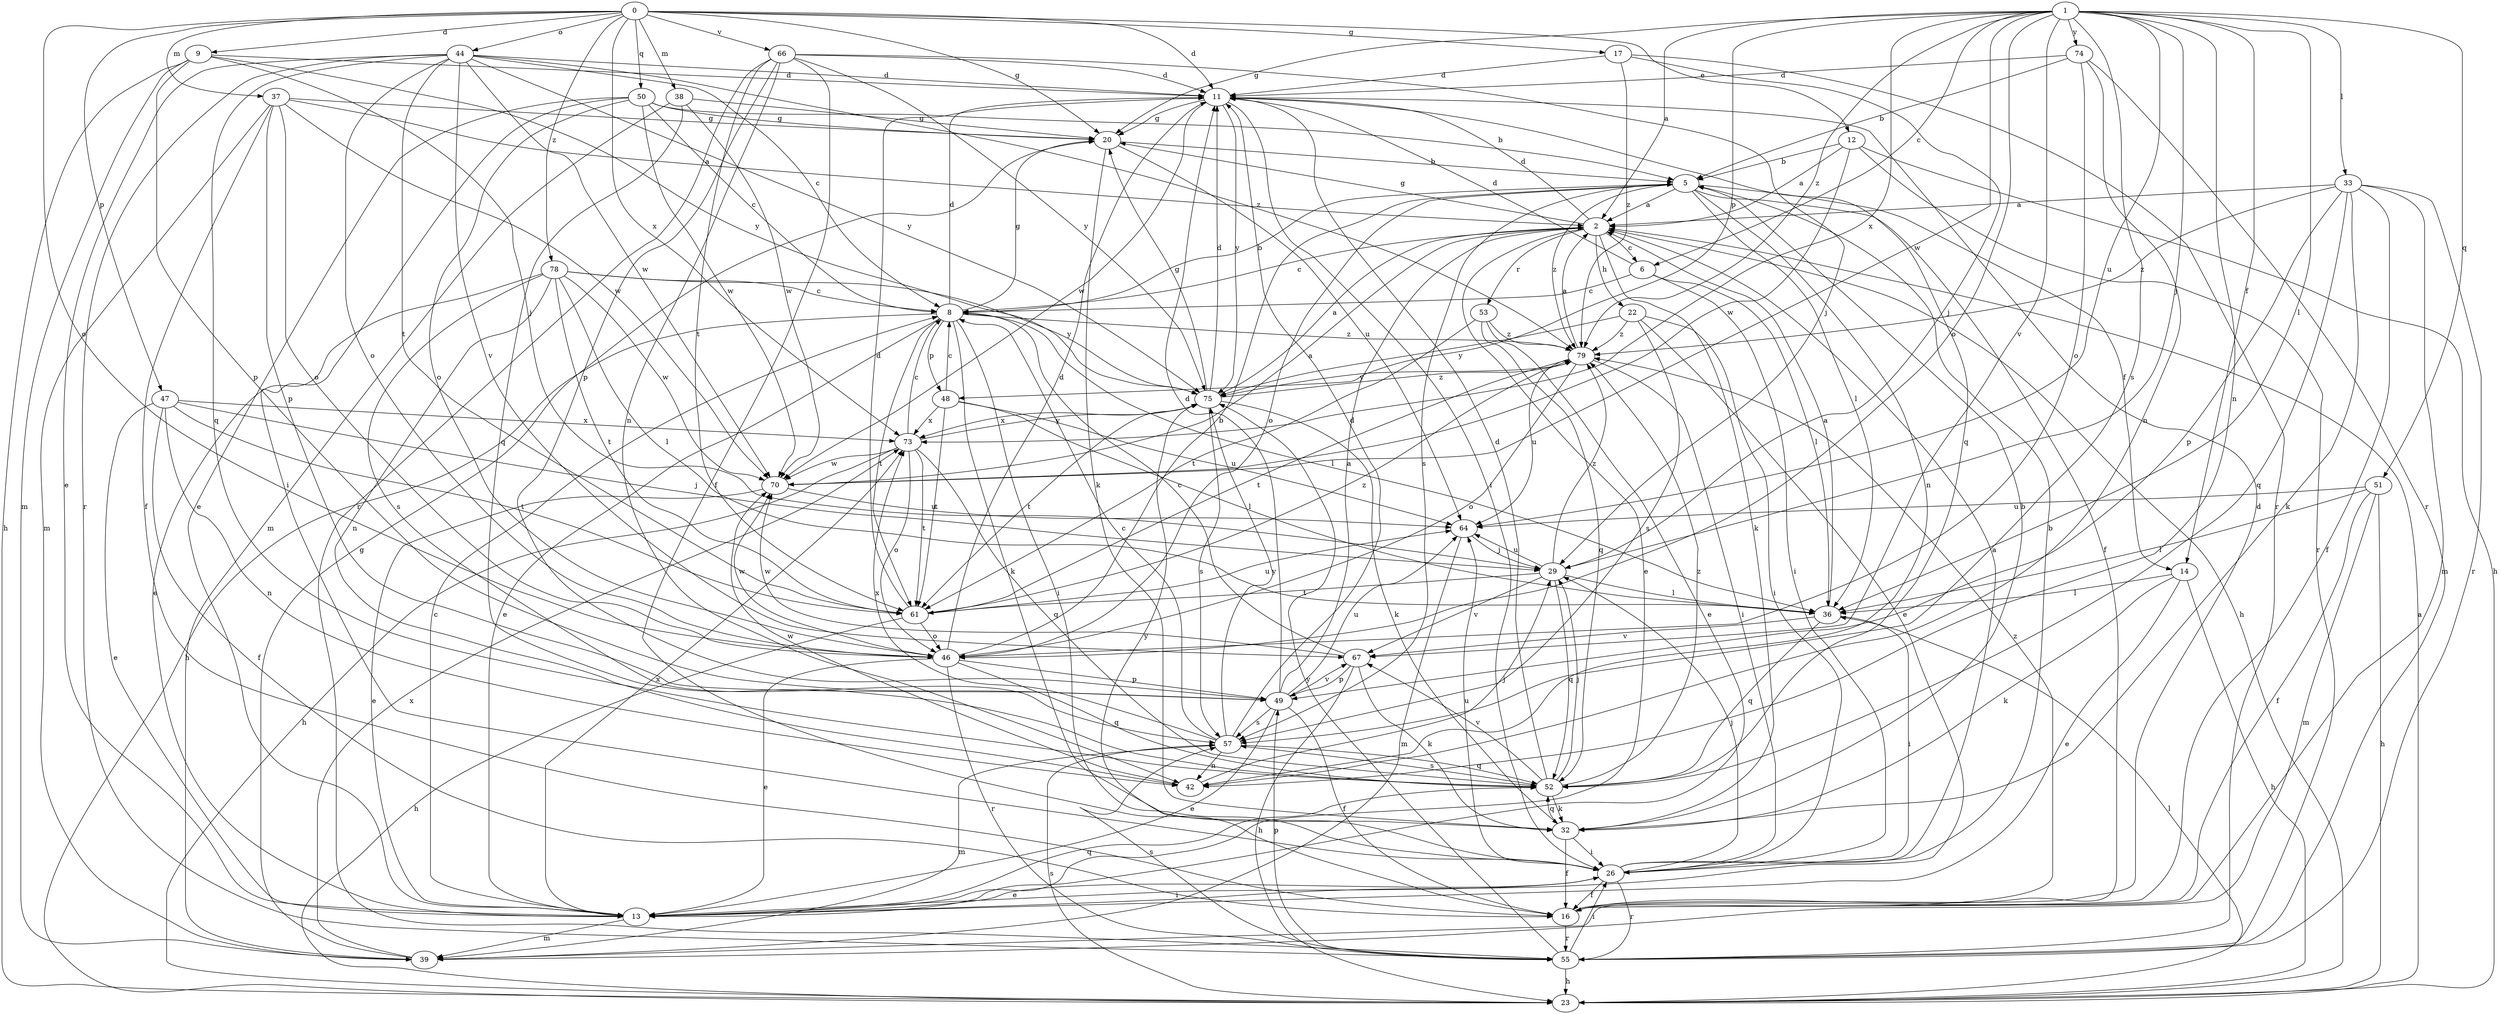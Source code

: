 strict digraph  {
0;
1;
2;
5;
6;
8;
9;
11;
12;
13;
14;
16;
17;
20;
22;
23;
26;
29;
32;
33;
36;
37;
38;
39;
42;
44;
46;
47;
48;
49;
50;
51;
52;
53;
55;
57;
61;
64;
66;
67;
70;
73;
74;
75;
78;
79;
0 -> 9  [label=d];
0 -> 11  [label=d];
0 -> 12  [label=e];
0 -> 17  [label=g];
0 -> 20  [label=g];
0 -> 37  [label=m];
0 -> 38  [label=m];
0 -> 44  [label=o];
0 -> 46  [label=o];
0 -> 47  [label=p];
0 -> 50  [label=q];
0 -> 66  [label=v];
0 -> 73  [label=x];
0 -> 78  [label=z];
1 -> 2  [label=a];
1 -> 6  [label=c];
1 -> 14  [label=f];
1 -> 20  [label=g];
1 -> 29  [label=j];
1 -> 33  [label=l];
1 -> 36  [label=l];
1 -> 42  [label=n];
1 -> 46  [label=o];
1 -> 48  [label=p];
1 -> 51  [label=q];
1 -> 57  [label=s];
1 -> 64  [label=u];
1 -> 67  [label=v];
1 -> 70  [label=w];
1 -> 73  [label=x];
1 -> 74  [label=y];
1 -> 79  [label=z];
2 -> 6  [label=c];
2 -> 8  [label=c];
2 -> 11  [label=d];
2 -> 13  [label=e];
2 -> 20  [label=g];
2 -> 22  [label=h];
2 -> 23  [label=h];
2 -> 32  [label=k];
2 -> 53  [label=r];
5 -> 2  [label=a];
5 -> 14  [label=f];
5 -> 16  [label=f];
5 -> 36  [label=l];
5 -> 42  [label=n];
5 -> 46  [label=o];
5 -> 57  [label=s];
5 -> 79  [label=z];
6 -> 8  [label=c];
6 -> 11  [label=d];
6 -> 26  [label=i];
6 -> 36  [label=l];
8 -> 5  [label=b];
8 -> 11  [label=d];
8 -> 13  [label=e];
8 -> 20  [label=g];
8 -> 23  [label=h];
8 -> 26  [label=i];
8 -> 32  [label=k];
8 -> 36  [label=l];
8 -> 48  [label=p];
8 -> 61  [label=t];
8 -> 79  [label=z];
9 -> 11  [label=d];
9 -> 23  [label=h];
9 -> 29  [label=j];
9 -> 39  [label=m];
9 -> 49  [label=p];
9 -> 75  [label=y];
11 -> 20  [label=g];
11 -> 26  [label=i];
11 -> 52  [label=q];
11 -> 70  [label=w];
11 -> 75  [label=y];
12 -> 2  [label=a];
12 -> 5  [label=b];
12 -> 23  [label=h];
12 -> 55  [label=r];
12 -> 70  [label=w];
13 -> 8  [label=c];
13 -> 26  [label=i];
13 -> 39  [label=m];
13 -> 52  [label=q];
13 -> 73  [label=x];
14 -> 13  [label=e];
14 -> 23  [label=h];
14 -> 32  [label=k];
14 -> 36  [label=l];
16 -> 11  [label=d];
16 -> 55  [label=r];
16 -> 79  [label=z];
17 -> 11  [label=d];
17 -> 29  [label=j];
17 -> 55  [label=r];
17 -> 79  [label=z];
20 -> 5  [label=b];
20 -> 32  [label=k];
20 -> 64  [label=u];
22 -> 13  [label=e];
22 -> 26  [label=i];
22 -> 57  [label=s];
22 -> 75  [label=y];
22 -> 79  [label=z];
23 -> 2  [label=a];
23 -> 36  [label=l];
23 -> 57  [label=s];
26 -> 2  [label=a];
26 -> 5  [label=b];
26 -> 13  [label=e];
26 -> 16  [label=f];
26 -> 29  [label=j];
26 -> 55  [label=r];
26 -> 64  [label=u];
26 -> 75  [label=y];
29 -> 36  [label=l];
29 -> 52  [label=q];
29 -> 61  [label=t];
29 -> 64  [label=u];
29 -> 67  [label=v];
29 -> 79  [label=z];
32 -> 5  [label=b];
32 -> 16  [label=f];
32 -> 26  [label=i];
32 -> 52  [label=q];
33 -> 2  [label=a];
33 -> 16  [label=f];
33 -> 32  [label=k];
33 -> 39  [label=m];
33 -> 49  [label=p];
33 -> 52  [label=q];
33 -> 55  [label=r];
33 -> 79  [label=z];
36 -> 2  [label=a];
36 -> 26  [label=i];
36 -> 52  [label=q];
36 -> 67  [label=v];
37 -> 2  [label=a];
37 -> 16  [label=f];
37 -> 20  [label=g];
37 -> 39  [label=m];
37 -> 46  [label=o];
37 -> 49  [label=p];
37 -> 70  [label=w];
38 -> 20  [label=g];
38 -> 39  [label=m];
38 -> 52  [label=q];
38 -> 70  [label=w];
39 -> 20  [label=g];
39 -> 73  [label=x];
42 -> 29  [label=j];
42 -> 70  [label=w];
44 -> 8  [label=c];
44 -> 11  [label=d];
44 -> 13  [label=e];
44 -> 46  [label=o];
44 -> 52  [label=q];
44 -> 55  [label=r];
44 -> 61  [label=t];
44 -> 67  [label=v];
44 -> 70  [label=w];
44 -> 75  [label=y];
44 -> 79  [label=z];
46 -> 5  [label=b];
46 -> 11  [label=d];
46 -> 13  [label=e];
46 -> 49  [label=p];
46 -> 52  [label=q];
46 -> 55  [label=r];
46 -> 70  [label=w];
47 -> 13  [label=e];
47 -> 16  [label=f];
47 -> 29  [label=j];
47 -> 42  [label=n];
47 -> 61  [label=t];
47 -> 73  [label=x];
48 -> 8  [label=c];
48 -> 36  [label=l];
48 -> 61  [label=t];
48 -> 64  [label=u];
48 -> 73  [label=x];
49 -> 2  [label=a];
49 -> 11  [label=d];
49 -> 13  [label=e];
49 -> 16  [label=f];
49 -> 57  [label=s];
49 -> 64  [label=u];
49 -> 67  [label=v];
50 -> 5  [label=b];
50 -> 8  [label=c];
50 -> 13  [label=e];
50 -> 20  [label=g];
50 -> 26  [label=i];
50 -> 46  [label=o];
50 -> 70  [label=w];
51 -> 16  [label=f];
51 -> 23  [label=h];
51 -> 36  [label=l];
51 -> 39  [label=m];
51 -> 64  [label=u];
52 -> 11  [label=d];
52 -> 29  [label=j];
52 -> 32  [label=k];
52 -> 57  [label=s];
52 -> 67  [label=v];
52 -> 79  [label=z];
53 -> 13  [label=e];
53 -> 52  [label=q];
53 -> 61  [label=t];
53 -> 79  [label=z];
55 -> 23  [label=h];
55 -> 26  [label=i];
55 -> 49  [label=p];
55 -> 57  [label=s];
55 -> 75  [label=y];
57 -> 8  [label=c];
57 -> 11  [label=d];
57 -> 39  [label=m];
57 -> 42  [label=n];
57 -> 52  [label=q];
57 -> 73  [label=x];
57 -> 75  [label=y];
61 -> 11  [label=d];
61 -> 23  [label=h];
61 -> 46  [label=o];
61 -> 64  [label=u];
61 -> 79  [label=z];
64 -> 29  [label=j];
64 -> 39  [label=m];
66 -> 11  [label=d];
66 -> 16  [label=f];
66 -> 29  [label=j];
66 -> 42  [label=n];
66 -> 49  [label=p];
66 -> 55  [label=r];
66 -> 61  [label=t];
66 -> 75  [label=y];
67 -> 8  [label=c];
67 -> 23  [label=h];
67 -> 32  [label=k];
67 -> 49  [label=p];
67 -> 70  [label=w];
70 -> 2  [label=a];
70 -> 13  [label=e];
70 -> 64  [label=u];
73 -> 8  [label=c];
73 -> 23  [label=h];
73 -> 46  [label=o];
73 -> 52  [label=q];
73 -> 61  [label=t];
73 -> 70  [label=w];
73 -> 75  [label=y];
74 -> 5  [label=b];
74 -> 11  [label=d];
74 -> 42  [label=n];
74 -> 46  [label=o];
74 -> 55  [label=r];
75 -> 2  [label=a];
75 -> 11  [label=d];
75 -> 20  [label=g];
75 -> 32  [label=k];
75 -> 57  [label=s];
75 -> 61  [label=t];
75 -> 73  [label=x];
75 -> 79  [label=z];
78 -> 8  [label=c];
78 -> 13  [label=e];
78 -> 36  [label=l];
78 -> 42  [label=n];
78 -> 57  [label=s];
78 -> 61  [label=t];
78 -> 70  [label=w];
78 -> 75  [label=y];
79 -> 2  [label=a];
79 -> 26  [label=i];
79 -> 46  [label=o];
79 -> 61  [label=t];
79 -> 64  [label=u];
79 -> 75  [label=y];
}
